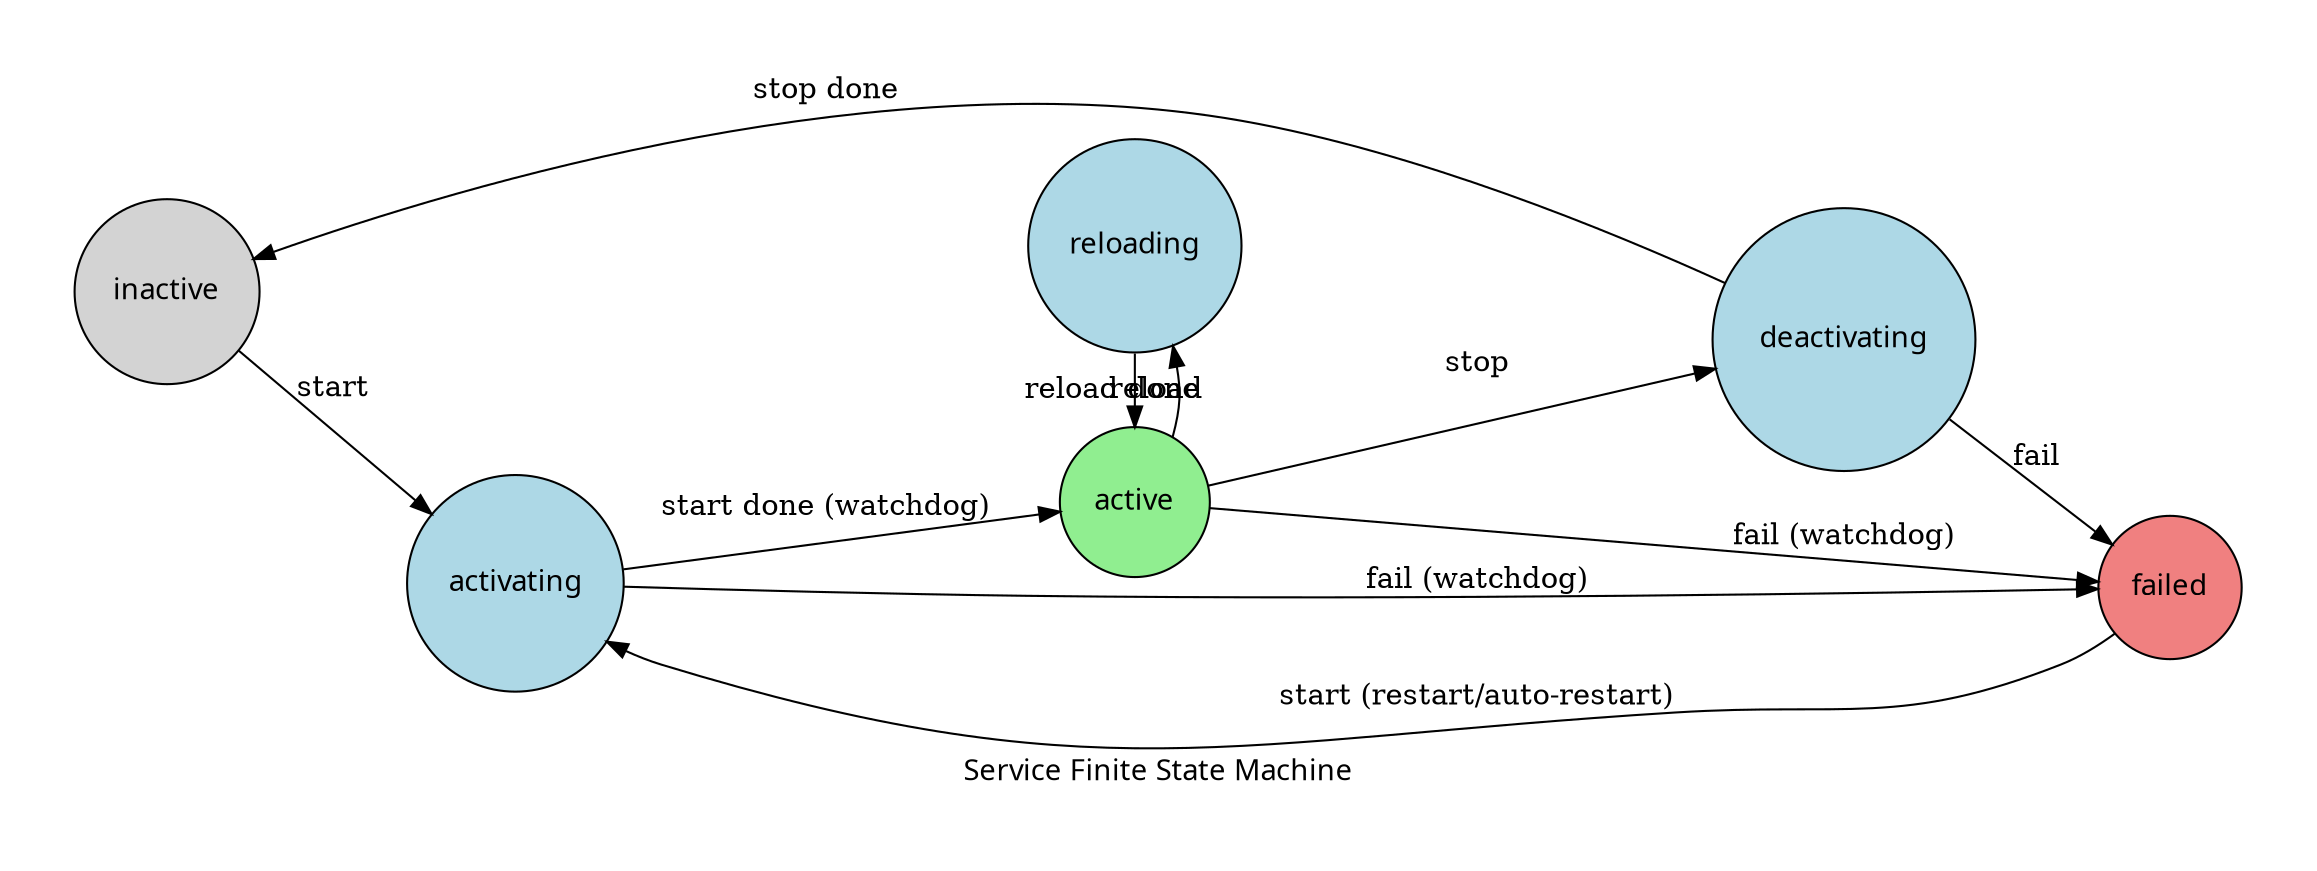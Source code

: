 // MIT License
// Copyright (c) 2025 Pooyan Khanjankhani

digraph service_states {
	label="Service Finite State Machine"
	rankdir=LR;
	fontname="Ubuntu"
	graph [pad="0.5"];
	node [shape=circle, style=filled, fillcolor=lightblue, fontname="Ubuntu"];
	{ rank=min; inactive; };
	{ rank=same; reloading; active; };

	// States
	inactive     [label="inactive", fillcolor="lightgray"];
	active       [label="active", fillcolor="lightgreen"];
	failed       [label="failed", fillcolor="lightcoral"];
	activating   [label="activating"];
	deactivating [label="deactivating"];
	reloading    [label="reloading"];

	// Start transition
	inactive     -> activating   [label="start"];
	failed       -> activating   [label="start (restart/auto-restart)"];
	activating   -> active       [label="start done (watchdog)"];

	// Watchdog
	active       -> failed       [label="fail (watchdog)"];

	// Stop transition
	active       -> deactivating [label="stop"];
	deactivating -> failed       [label="fail"];
	deactivating -> inactive     [label="stop done"];
	activating   -> failed       [label="fail (watchdog)"];

	// Reload transition
	active       -> reloading    [label="reload"];
	reloading    -> active       [label="reload done"];
}
